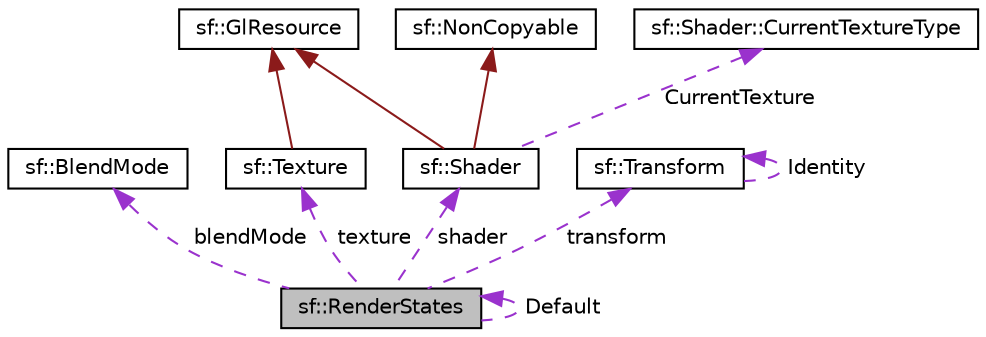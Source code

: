 digraph "sf::RenderStates"
{
  edge [fontname="Helvetica",fontsize="10",labelfontname="Helvetica",labelfontsize="10"];
  node [fontname="Helvetica",fontsize="10",shape=record];
  Node1 [label="sf::RenderStates",height=0.2,width=0.4,color="black", fillcolor="grey75", style="filled", fontcolor="black"];
  Node2 -> Node1 [dir="back",color="darkorchid3",fontsize="10",style="dashed",label=" blendMode" ,fontname="Helvetica"];
  Node2 [label="sf::BlendMode",height=0.2,width=0.4,color="black", fillcolor="white", style="filled",URL="$structsf_1_1_blend_mode.html",tooltip="Blending modes for drawing. "];
  Node3 -> Node1 [dir="back",color="darkorchid3",fontsize="10",style="dashed",label=" texture" ,fontname="Helvetica"];
  Node3 [label="sf::Texture",height=0.2,width=0.4,color="black", fillcolor="white", style="filled",URL="$classsf_1_1_texture.html",tooltip="Image living on the graphics card that can be used for drawing. "];
  Node4 -> Node3 [dir="back",color="firebrick4",fontsize="10",style="solid",fontname="Helvetica"];
  Node4 [label="sf::GlResource",height=0.2,width=0.4,color="black", fillcolor="white", style="filled",URL="$classsf_1_1_gl_resource.html",tooltip="Base class for classes that require an OpenGL context. "];
  Node5 -> Node1 [dir="back",color="darkorchid3",fontsize="10",style="dashed",label=" shader" ,fontname="Helvetica"];
  Node5 [label="sf::Shader",height=0.2,width=0.4,color="black", fillcolor="white", style="filled",URL="$classsf_1_1_shader.html",tooltip="Shader class (vertex, geometry and fragment) "];
  Node4 -> Node5 [dir="back",color="firebrick4",fontsize="10",style="solid",fontname="Helvetica"];
  Node6 -> Node5 [dir="back",color="firebrick4",fontsize="10",style="solid",fontname="Helvetica"];
  Node6 [label="sf::NonCopyable",height=0.2,width=0.4,color="black", fillcolor="white", style="filled",URL="$classsf_1_1_non_copyable.html",tooltip="Utility class that makes any derived class non-copyable. "];
  Node7 -> Node5 [dir="back",color="darkorchid3",fontsize="10",style="dashed",label=" CurrentTexture" ,fontname="Helvetica"];
  Node7 [label="sf::Shader::CurrentTextureType",height=0.2,width=0.4,color="black", fillcolor="white", style="filled",URL="$structsf_1_1_shader_1_1_current_texture_type.html",tooltip="Special type that can be passed to setUniform(), and that represents the texture of the object being ..."];
  Node8 -> Node1 [dir="back",color="darkorchid3",fontsize="10",style="dashed",label=" transform" ,fontname="Helvetica"];
  Node8 [label="sf::Transform",height=0.2,width=0.4,color="black", fillcolor="white", style="filled",URL="$classsf_1_1_transform.html",tooltip="Define a 3x3 transform matrix. "];
  Node8 -> Node8 [dir="back",color="darkorchid3",fontsize="10",style="dashed",label=" Identity" ,fontname="Helvetica"];
  Node1 -> Node1 [dir="back",color="darkorchid3",fontsize="10",style="dashed",label=" Default" ,fontname="Helvetica"];
}
